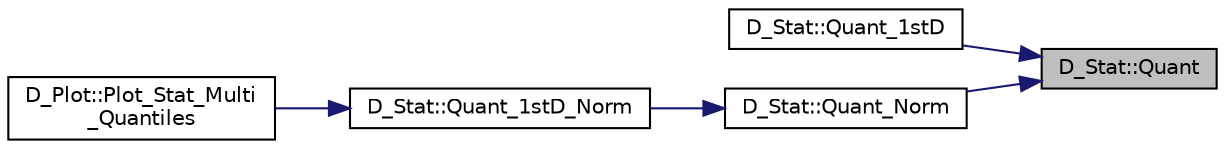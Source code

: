 digraph "D_Stat::Quant"
{
 // LATEX_PDF_SIZE
  edge [fontname="Helvetica",fontsize="10",labelfontname="Helvetica",labelfontsize="10"];
  node [fontname="Helvetica",fontsize="10",shape=record];
  rankdir="RL";
  Node1 [label="D_Stat::Quant",height=0.2,width=0.4,color="black", fillcolor="grey75", style="filled", fontcolor="black",tooltip=" "];
  Node1 -> Node2 [dir="back",color="midnightblue",fontsize="10",style="solid",fontname="Helvetica"];
  Node2 [label="D_Stat::Quant_1stD",height=0.2,width=0.4,color="black", fillcolor="white", style="filled",URL="$class_d___stat.html#a917232a0c37086fe1e0de4bd42aec6cd",tooltip=" "];
  Node1 -> Node3 [dir="back",color="midnightblue",fontsize="10",style="solid",fontname="Helvetica"];
  Node3 [label="D_Stat::Quant_Norm",height=0.2,width=0.4,color="black", fillcolor="white", style="filled",URL="$class_d___stat.html#a0f7902a94ead679ce1d22217c3bb7dd3",tooltip=" "];
  Node3 -> Node4 [dir="back",color="midnightblue",fontsize="10",style="solid",fontname="Helvetica"];
  Node4 [label="D_Stat::Quant_1stD_Norm",height=0.2,width=0.4,color="black", fillcolor="white", style="filled",URL="$class_d___stat.html#a1fd839b84e390c5512a33cd358e9d83e",tooltip=" "];
  Node4 -> Node5 [dir="back",color="midnightblue",fontsize="10",style="solid",fontname="Helvetica"];
  Node5 [label="D_Plot::Plot_Stat_Multi\l_Quantiles",height=0.2,width=0.4,color="black", fillcolor="white", style="filled",URL="$class_d___plot.html#af42b1bf0067f3f4c5d3b03e82e216b26",tooltip=" "];
}
